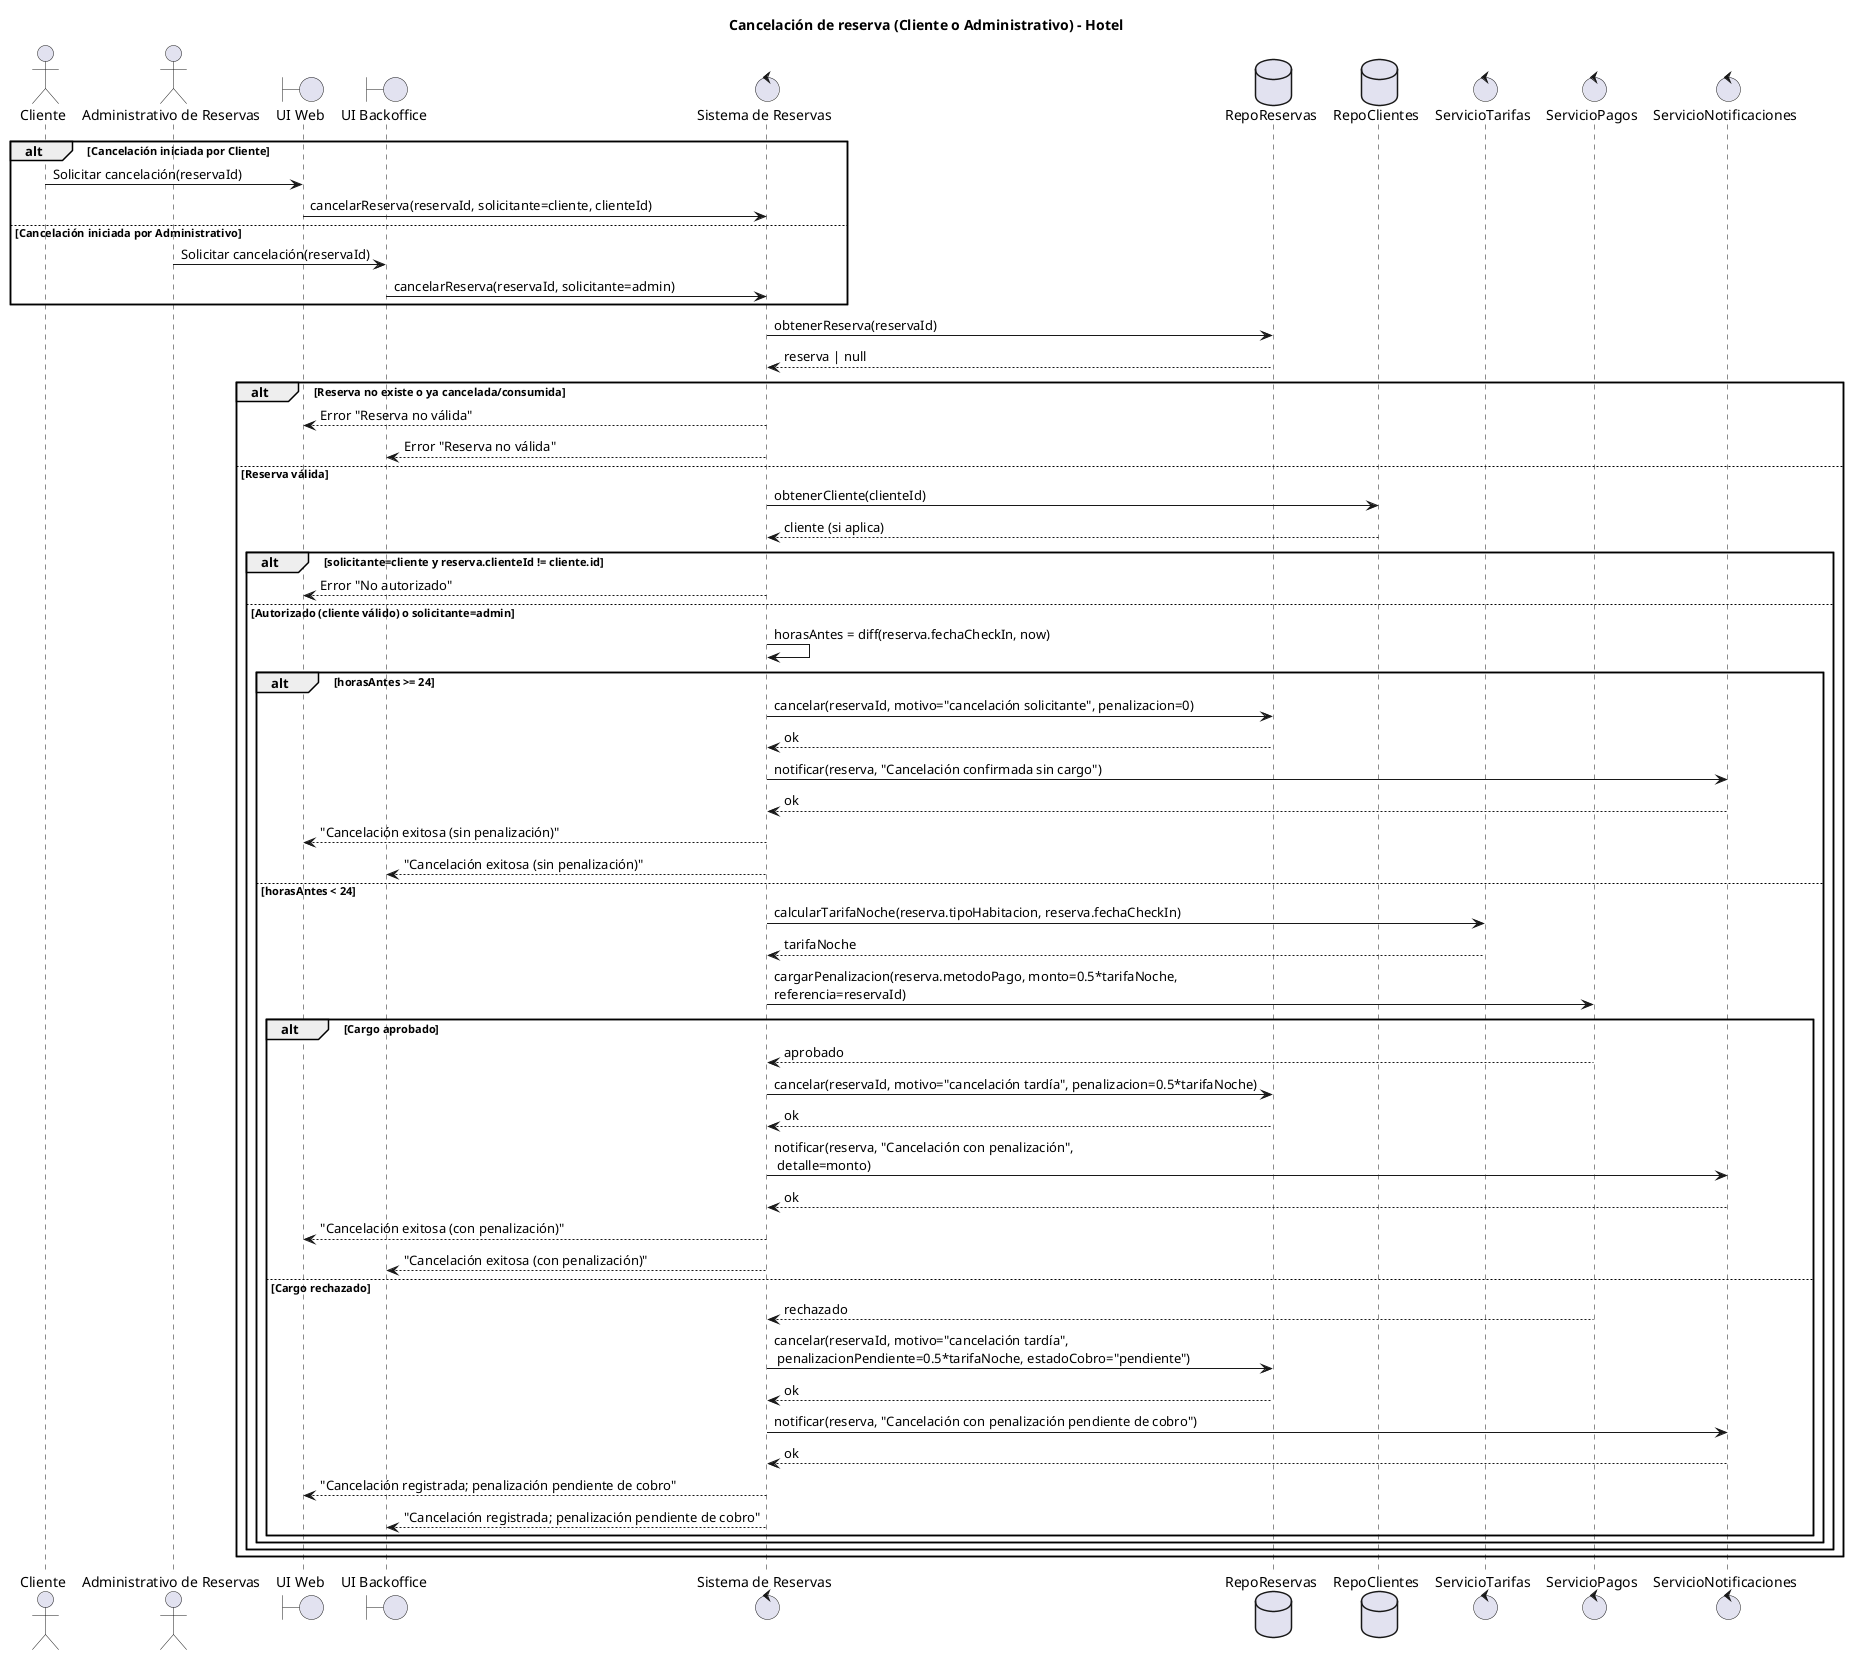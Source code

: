 @startuml
title Cancelación de reserva (Cliente o Administrativo) - Hotel

actor "Cliente" as CLI
actor "Administrativo de Reservas" as ADM
boundary "UI Web" as UIW
boundary "UI Backoffice" as UIB
control "Sistema de Reservas" as S
database "RepoReservas" as RR
database "RepoClientes" as RC
control "ServicioTarifas" as ST
control "ServicioPagos" as SP
control "ServicioNotificaciones" as SN

' Inicio alternativo según quién cancela
alt Cancelación iniciada por Cliente
  CLI -> UIW: Solicitar cancelación(reservaId)
  UIW -> S: cancelarReserva(reservaId, solicitante=cliente, clienteId)
else Cancelación iniciada por Administrativo
  ADM -> UIB: Solicitar cancelación(reservaId)
  UIB -> S: cancelarReserva(reservaId, solicitante=admin)
end

' Recuperar reserva y validar estado
S -> RR: obtenerReserva(reservaId)
RR --> S: reserva | null

alt Reserva no existe o ya cancelada/consumida
  S --> UIW: Error "Reserva no válida"
  S --> UIB: Error "Reserva no válida"
else Reserva válida
  ' Validar pertenencia solo si cancela el cliente
  S -> RC: obtenerCliente(clienteId)
  RC --> S: cliente (si aplica)

  alt solicitante=cliente y reserva.clienteId != cliente.id
    S --> UIW: Error "No autorizado"
  else Autorizado (cliente válido) o solicitante=admin
    ' Calcular ventana de penalización
    S -> S: horasAntes = diff(reserva.fechaCheckIn, now)

    alt horasAntes >= 24
      ' Sin penalización
      S -> RR: cancelar(reservaId, motivo="cancelación solicitante", penalizacion=0)
      RR --> S: ok

      ' Notificar
      S -> SN: notificar(reserva, "Cancelación confirmada sin cargo")
      SN --> S: ok

      S --> UIW: "Cancelación exitosa (sin penalización)"
      S --> UIB: "Cancelación exitosa (sin penalización)"
    else horasAntes < 24
      ' Con penalización = 50% de 1 noche del tipo de habitación reservado
      S -> ST: calcularTarifaNoche(reserva.tipoHabitacion, reserva.fechaCheckIn)
      ST --> S: tarifaNoche

      S -> SP: cargarPenalizacion(reserva.metodoPago, monto=0.5*tarifaNoche,\nreferencia=reservaId)
      alt Cargo aprobado
        SP --> S: aprobado
        S -> RR: cancelar(reservaId, motivo="cancelación tardía", penalizacion=0.5*tarifaNoche)
        RR --> S: ok

        S -> SN: notificar(reserva, "Cancelación con penalización",\n detalle=monto)
        SN --> S: ok

        S --> UIW: "Cancelación exitosa (con penalización)"
        S --> UIB: "Cancelación exitosa (con penalización)"
      else Cargo rechazado
        SP --> S: rechazado
        ' Política: permitir la cancelación e informar deuda pendiente
        S -> RR: cancelar(reservaId, motivo="cancelación tardía",\n penalizacionPendiente=0.5*tarifaNoche, estadoCobro="pendiente")
        RR --> S: ok

        S -> SN: notificar(reserva, "Cancelación con penalización pendiente de cobro")
        SN --> S: ok

        S --> UIW: "Cancelación registrada; penalización pendiente de cobro"
        S --> UIB: "Cancelación registrada; penalización pendiente de cobro"
      end
    end
  end
end
@enduml
